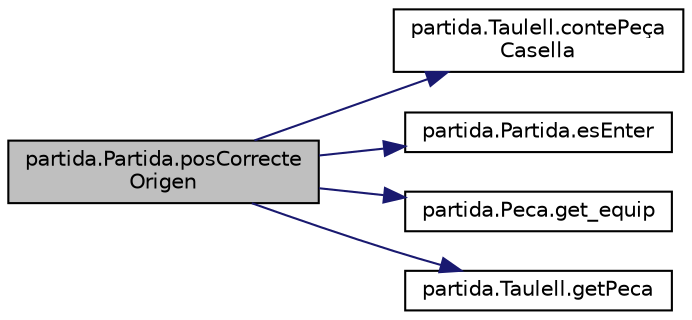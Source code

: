 digraph "partida.Partida.posCorrecteOrigen"
{
 // LATEX_PDF_SIZE
  edge [fontname="Helvetica",fontsize="10",labelfontname="Helvetica",labelfontsize="10"];
  node [fontname="Helvetica",fontsize="10",shape=record];
  rankdir="LR";
  Node1 [label="partida.Partida.posCorrecte\lOrigen",height=0.2,width=0.4,color="black", fillcolor="grey75", style="filled", fontcolor="black",tooltip="Comprova si la posició selecionada al origen és correcte."];
  Node1 -> Node2 [color="midnightblue",fontsize="10",style="solid",fontname="Helvetica"];
  Node2 [label="partida.Taulell.contePeça\lCasella",height=0.2,width=0.4,color="black", fillcolor="white", style="filled",URL="$classpartida_1_1_taulell.html#a92e92d8c4846fda13d15a0393019faaf",tooltip="Comprova si a la posicio entrada hi ha un peça al taulell."];
  Node1 -> Node3 [color="midnightblue",fontsize="10",style="solid",fontname="Helvetica"];
  Node3 [label="partida.Partida.esEnter",height=0.2,width=0.4,color="black", fillcolor="white", style="filled",URL="$classpartida_1_1_partida.html#a63ecced9800ec54777ad0250c2d6ea3d",tooltip=" "];
  Node1 -> Node4 [color="midnightblue",fontsize="10",style="solid",fontname="Helvetica"];
  Node4 [label="partida.Peca.get_equip",height=0.2,width=0.4,color="black", fillcolor="white", style="filled",URL="$classpartida_1_1_peca.html#acf746f82f289a4a6b9c13f518df1fe6b",tooltip="Equip."];
  Node1 -> Node5 [color="midnightblue",fontsize="10",style="solid",fontname="Helvetica"];
  Node5 [label="partida.Taulell.getPeca",height=0.2,width=0.4,color="black", fillcolor="white", style="filled",URL="$classpartida_1_1_taulell.html#a4b161ff5085972632d42fd39a6404af9",tooltip="retorna la peça que hi ha a la posicio p"];
}
